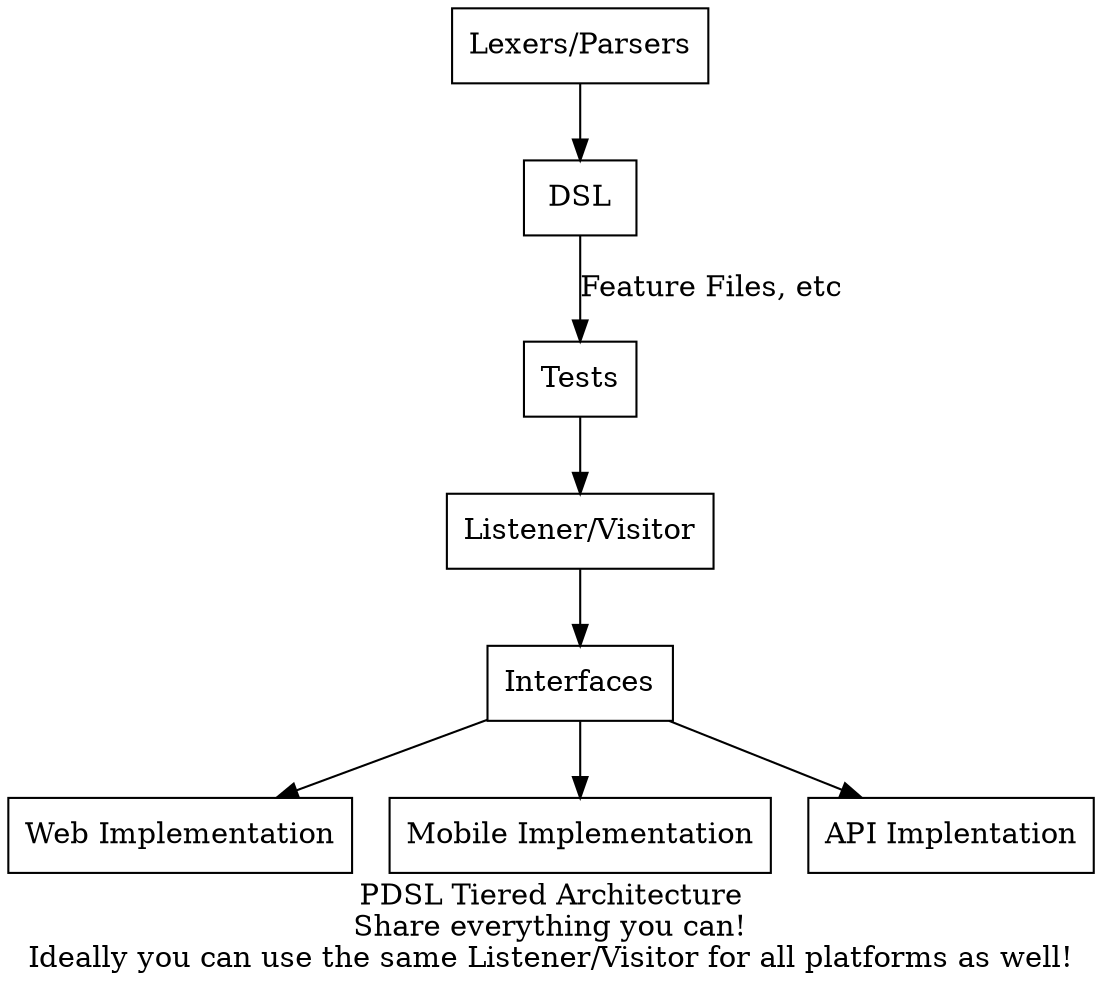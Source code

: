 digraph tiered {
    node[shape=box]
    label="PDSL Tiered Architecture\nShare everything you can!\nIdeally you can use the same Listener/Visitor for all platforms as well!"
  "Lexers/Parsers" -> DSL
  DSL -> Tests [label="Feature Files, etc"]
  Tests -> "Listener/Visitor"
  "Listener/Visitor" -> Interfaces
  Interfaces -> {"Web Implementation" "Mobile Implementation" "API Implentation"}

}

